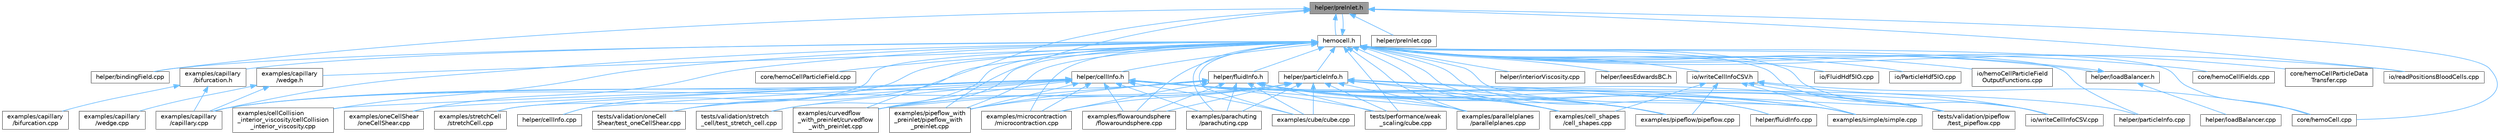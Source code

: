 digraph "helper/preInlet.h"
{
 // LATEX_PDF_SIZE
  bgcolor="transparent";
  edge [fontname=Helvetica,fontsize=10,labelfontname=Helvetica,labelfontsize=10];
  node [fontname=Helvetica,fontsize=10,shape=box,height=0.2,width=0.4];
  Node1 [id="Node000001",label="helper/preInlet.h",height=0.2,width=0.4,color="gray40", fillcolor="grey60", style="filled", fontcolor="black",tooltip=" "];
  Node1 -> Node2 [id="edge1_Node000001_Node000002",dir="back",color="steelblue1",style="solid",tooltip=" "];
  Node2 [id="Node000002",label="core/hemoCell.cpp",height=0.2,width=0.4,color="grey40", fillcolor="white", style="filled",URL="$hemoCell_8cpp.html",tooltip=" "];
  Node1 -> Node3 [id="edge2_Node000001_Node000003",dir="back",color="steelblue1",style="solid",tooltip=" "];
  Node3 [id="Node000003",label="examples/curvedflow\l_with_preinlet/curvedflow\l_with_preinlet.cpp",height=0.2,width=0.4,color="grey40", fillcolor="white", style="filled",URL="$curvedflow__with__preinlet_8cpp.html",tooltip=" "];
  Node1 -> Node4 [id="edge3_Node000001_Node000004",dir="back",color="steelblue1",style="solid",tooltip=" "];
  Node4 [id="Node000004",label="examples/pipeflow_with\l_preinlet/pipeflow_with\l_preinlet.cpp",height=0.2,width=0.4,color="grey40", fillcolor="white", style="filled",URL="$pipeflow__with__preinlet_8cpp.html",tooltip=" "];
  Node1 -> Node5 [id="edge4_Node000001_Node000005",dir="back",color="steelblue1",style="solid",tooltip=" "];
  Node5 [id="Node000005",label="helper/bindingField.cpp",height=0.2,width=0.4,color="grey40", fillcolor="white", style="filled",URL="$bindingField_8cpp.html",tooltip=" "];
  Node1 -> Node6 [id="edge5_Node000001_Node000006",dir="back",color="steelblue1",style="solid",tooltip=" "];
  Node6 [id="Node000006",label="helper/preInlet.cpp",height=0.2,width=0.4,color="grey40", fillcolor="white", style="filled",URL="$preInlet_8cpp.html",tooltip=" "];
  Node1 -> Node7 [id="edge6_Node000001_Node000007",dir="back",color="steelblue1",style="solid",tooltip=" "];
  Node7 [id="Node000007",label="hemocell.h",height=0.2,width=0.4,color="grey40", fillcolor="white", style="filled",URL="$hemocell_8h.html",tooltip=" "];
  Node7 -> Node2 [id="edge7_Node000007_Node000002",dir="back",color="steelblue1",style="solid",tooltip=" "];
  Node7 -> Node8 [id="edge8_Node000007_Node000008",dir="back",color="steelblue1",style="solid",tooltip=" "];
  Node8 [id="Node000008",label="core/hemoCellFields.cpp",height=0.2,width=0.4,color="grey40", fillcolor="white", style="filled",URL="$hemoCellFields_8cpp.html",tooltip=" "];
  Node7 -> Node9 [id="edge9_Node000007_Node000009",dir="back",color="steelblue1",style="solid",tooltip=" "];
  Node9 [id="Node000009",label="core/hemoCellParticleData\lTransfer.cpp",height=0.2,width=0.4,color="grey40", fillcolor="white", style="filled",URL="$hemoCellParticleDataTransfer_8cpp.html",tooltip=" "];
  Node7 -> Node10 [id="edge10_Node000007_Node000010",dir="back",color="steelblue1",style="solid",tooltip=" "];
  Node10 [id="Node000010",label="core/hemoCellParticleField.cpp",height=0.2,width=0.4,color="grey40", fillcolor="white", style="filled",URL="$hemoCellParticleField_8cpp.html",tooltip=" "];
  Node7 -> Node11 [id="edge11_Node000007_Node000011",dir="back",color="steelblue1",style="solid",tooltip=" "];
  Node11 [id="Node000011",label="examples/capillary\l/bifurcation.h",height=0.2,width=0.4,color="grey40", fillcolor="white", style="filled",URL="$bifurcation_8h.html",tooltip=" "];
  Node11 -> Node12 [id="edge12_Node000011_Node000012",dir="back",color="steelblue1",style="solid",tooltip=" "];
  Node12 [id="Node000012",label="examples/capillary\l/bifurcation.cpp",height=0.2,width=0.4,color="grey40", fillcolor="white", style="filled",URL="$bifurcation_8cpp.html",tooltip=" "];
  Node11 -> Node13 [id="edge13_Node000011_Node000013",dir="back",color="steelblue1",style="solid",tooltip=" "];
  Node13 [id="Node000013",label="examples/capillary\l/capillary.cpp",height=0.2,width=0.4,color="grey40", fillcolor="white", style="filled",URL="$capillary_8cpp.html",tooltip=" "];
  Node7 -> Node13 [id="edge14_Node000007_Node000013",dir="back",color="steelblue1",style="solid",tooltip=" "];
  Node7 -> Node14 [id="edge15_Node000007_Node000014",dir="back",color="steelblue1",style="solid",tooltip=" "];
  Node14 [id="Node000014",label="examples/capillary\l/wedge.h",height=0.2,width=0.4,color="grey40", fillcolor="white", style="filled",URL="$wedge_8h.html",tooltip=" "];
  Node14 -> Node13 [id="edge16_Node000014_Node000013",dir="back",color="steelblue1",style="solid",tooltip=" "];
  Node14 -> Node15 [id="edge17_Node000014_Node000015",dir="back",color="steelblue1",style="solid",tooltip=" "];
  Node15 [id="Node000015",label="examples/capillary\l/wedge.cpp",height=0.2,width=0.4,color="grey40", fillcolor="white", style="filled",URL="$wedge_8cpp.html",tooltip=" "];
  Node7 -> Node16 [id="edge18_Node000007_Node000016",dir="back",color="steelblue1",style="solid",tooltip=" "];
  Node16 [id="Node000016",label="examples/cellCollision\l_interior_viscosity/cellCollision\l_interior_viscosity.cpp",height=0.2,width=0.4,color="grey40", fillcolor="white", style="filled",URL="$cellCollision__interior__viscosity_8cpp.html",tooltip=" "];
  Node7 -> Node17 [id="edge19_Node000007_Node000017",dir="back",color="steelblue1",style="solid",tooltip=" "];
  Node17 [id="Node000017",label="examples/cell_shapes\l/cell_shapes.cpp",height=0.2,width=0.4,color="grey40", fillcolor="white", style="filled",URL="$cell__shapes_8cpp.html",tooltip=" "];
  Node7 -> Node18 [id="edge20_Node000007_Node000018",dir="back",color="steelblue1",style="solid",tooltip=" "];
  Node18 [id="Node000018",label="examples/cube/cube.cpp",height=0.2,width=0.4,color="grey40", fillcolor="white", style="filled",URL="$examples_2cube_2cube_8cpp.html",tooltip=" "];
  Node7 -> Node3 [id="edge21_Node000007_Node000003",dir="back",color="steelblue1",style="solid",tooltip=" "];
  Node7 -> Node19 [id="edge22_Node000007_Node000019",dir="back",color="steelblue1",style="solid",tooltip=" "];
  Node19 [id="Node000019",label="examples/flowaroundsphere\l/flowaroundsphere.cpp",height=0.2,width=0.4,color="grey40", fillcolor="white", style="filled",URL="$flowaroundsphere_8cpp.html",tooltip=" "];
  Node7 -> Node20 [id="edge23_Node000007_Node000020",dir="back",color="steelblue1",style="solid",tooltip=" "];
  Node20 [id="Node000020",label="examples/microcontraction\l/microcontraction.cpp",height=0.2,width=0.4,color="grey40", fillcolor="white", style="filled",URL="$microcontraction_8cpp.html",tooltip=" "];
  Node7 -> Node21 [id="edge24_Node000007_Node000021",dir="back",color="steelblue1",style="solid",tooltip=" "];
  Node21 [id="Node000021",label="examples/oneCellShear\l/oneCellShear.cpp",height=0.2,width=0.4,color="grey40", fillcolor="white", style="filled",URL="$oneCellShear_8cpp.html",tooltip=" "];
  Node7 -> Node22 [id="edge25_Node000007_Node000022",dir="back",color="steelblue1",style="solid",tooltip=" "];
  Node22 [id="Node000022",label="examples/parachuting\l/parachuting.cpp",height=0.2,width=0.4,color="grey40", fillcolor="white", style="filled",URL="$parachuting_8cpp.html",tooltip=" "];
  Node7 -> Node23 [id="edge26_Node000007_Node000023",dir="back",color="steelblue1",style="solid",tooltip=" "];
  Node23 [id="Node000023",label="examples/parallelplanes\l/parallelplanes.cpp",height=0.2,width=0.4,color="grey40", fillcolor="white", style="filled",URL="$parallelplanes_8cpp.html",tooltip=" "];
  Node7 -> Node24 [id="edge27_Node000007_Node000024",dir="back",color="steelblue1",style="solid",tooltip=" "];
  Node24 [id="Node000024",label="examples/pipeflow/pipeflow.cpp",height=0.2,width=0.4,color="grey40", fillcolor="white", style="filled",URL="$pipeflow_8cpp.html",tooltip=" "];
  Node7 -> Node4 [id="edge28_Node000007_Node000004",dir="back",color="steelblue1",style="solid",tooltip=" "];
  Node7 -> Node25 [id="edge29_Node000007_Node000025",dir="back",color="steelblue1",style="solid",tooltip=" "];
  Node25 [id="Node000025",label="examples/simple/simple.cpp",height=0.2,width=0.4,color="grey40", fillcolor="white", style="filled",URL="$simple_8cpp.html",tooltip=" "];
  Node7 -> Node26 [id="edge30_Node000007_Node000026",dir="back",color="steelblue1",style="solid",tooltip=" "];
  Node26 [id="Node000026",label="examples/stretchCell\l/stretchCell.cpp",height=0.2,width=0.4,color="grey40", fillcolor="white", style="filled",URL="$stretchCell_8cpp.html",tooltip=" "];
  Node7 -> Node5 [id="edge31_Node000007_Node000005",dir="back",color="steelblue1",style="solid",tooltip=" "];
  Node7 -> Node27 [id="edge32_Node000007_Node000027",dir="back",color="steelblue1",style="solid",tooltip=" "];
  Node27 [id="Node000027",label="helper/cellInfo.cpp",height=0.2,width=0.4,color="grey40", fillcolor="white", style="filled",URL="$cellInfo_8cpp.html",tooltip=" "];
  Node7 -> Node28 [id="edge33_Node000007_Node000028",dir="back",color="steelblue1",style="solid",tooltip=" "];
  Node28 [id="Node000028",label="helper/cellInfo.h",height=0.2,width=0.4,color="grey40", fillcolor="white", style="filled",URL="$cellInfo_8h.html",tooltip=" "];
  Node28 -> Node13 [id="edge34_Node000028_Node000013",dir="back",color="steelblue1",style="solid",tooltip=" "];
  Node28 -> Node16 [id="edge35_Node000028_Node000016",dir="back",color="steelblue1",style="solid",tooltip=" "];
  Node28 -> Node17 [id="edge36_Node000028_Node000017",dir="back",color="steelblue1",style="solid",tooltip=" "];
  Node28 -> Node18 [id="edge37_Node000028_Node000018",dir="back",color="steelblue1",style="solid",tooltip=" "];
  Node28 -> Node3 [id="edge38_Node000028_Node000003",dir="back",color="steelblue1",style="solid",tooltip=" "];
  Node28 -> Node19 [id="edge39_Node000028_Node000019",dir="back",color="steelblue1",style="solid",tooltip=" "];
  Node28 -> Node20 [id="edge40_Node000028_Node000020",dir="back",color="steelblue1",style="solid",tooltip=" "];
  Node28 -> Node21 [id="edge41_Node000028_Node000021",dir="back",color="steelblue1",style="solid",tooltip=" "];
  Node28 -> Node22 [id="edge42_Node000028_Node000022",dir="back",color="steelblue1",style="solid",tooltip=" "];
  Node28 -> Node23 [id="edge43_Node000028_Node000023",dir="back",color="steelblue1",style="solid",tooltip=" "];
  Node28 -> Node24 [id="edge44_Node000028_Node000024",dir="back",color="steelblue1",style="solid",tooltip=" "];
  Node28 -> Node4 [id="edge45_Node000028_Node000004",dir="back",color="steelblue1",style="solid",tooltip=" "];
  Node28 -> Node25 [id="edge46_Node000028_Node000025",dir="back",color="steelblue1",style="solid",tooltip=" "];
  Node28 -> Node26 [id="edge47_Node000028_Node000026",dir="back",color="steelblue1",style="solid",tooltip=" "];
  Node28 -> Node27 [id="edge48_Node000028_Node000027",dir="back",color="steelblue1",style="solid",tooltip=" "];
  Node28 -> Node29 [id="edge49_Node000028_Node000029",dir="back",color="steelblue1",style="solid",tooltip=" "];
  Node29 [id="Node000029",label="io/writeCellInfoCSV.cpp",height=0.2,width=0.4,color="grey40", fillcolor="white", style="filled",URL="$writeCellInfoCSV_8cpp.html",tooltip=" "];
  Node28 -> Node30 [id="edge50_Node000028_Node000030",dir="back",color="steelblue1",style="solid",tooltip=" "];
  Node30 [id="Node000030",label="tests/performance/weak\l_scaling/cube.cpp",height=0.2,width=0.4,color="grey40", fillcolor="white", style="filled",URL="$tests_2performance_2weak__scaling_2cube_8cpp.html",tooltip=" "];
  Node28 -> Node31 [id="edge51_Node000028_Node000031",dir="back",color="steelblue1",style="solid",tooltip=" "];
  Node31 [id="Node000031",label="tests/validation/oneCell\lShear/test_oneCellShear.cpp",height=0.2,width=0.4,color="grey40", fillcolor="white", style="filled",URL="$test__oneCellShear_8cpp.html",tooltip=" "];
  Node28 -> Node32 [id="edge52_Node000028_Node000032",dir="back",color="steelblue1",style="solid",tooltip=" "];
  Node32 [id="Node000032",label="tests/validation/pipeflow\l/test_pipeflow.cpp",height=0.2,width=0.4,color="grey40", fillcolor="white", style="filled",URL="$test__pipeflow_8cpp.html",tooltip=" "];
  Node28 -> Node33 [id="edge53_Node000028_Node000033",dir="back",color="steelblue1",style="solid",tooltip=" "];
  Node33 [id="Node000033",label="tests/validation/stretch\l_cell/test_stretch_cell.cpp",height=0.2,width=0.4,color="grey40", fillcolor="white", style="filled",URL="$test__stretch__cell_8cpp.html",tooltip=" "];
  Node7 -> Node34 [id="edge54_Node000007_Node000034",dir="back",color="steelblue1",style="solid",tooltip=" "];
  Node34 [id="Node000034",label="helper/fluidInfo.cpp",height=0.2,width=0.4,color="grey40", fillcolor="white", style="filled",URL="$fluidInfo_8cpp.html",tooltip=" "];
  Node7 -> Node35 [id="edge55_Node000007_Node000035",dir="back",color="steelblue1",style="solid",tooltip=" "];
  Node35 [id="Node000035",label="helper/fluidInfo.h",height=0.2,width=0.4,color="grey40", fillcolor="white", style="filled",URL="$fluidInfo_8h.html",tooltip=" "];
  Node35 -> Node13 [id="edge56_Node000035_Node000013",dir="back",color="steelblue1",style="solid",tooltip=" "];
  Node35 -> Node17 [id="edge57_Node000035_Node000017",dir="back",color="steelblue1",style="solid",tooltip=" "];
  Node35 -> Node18 [id="edge58_Node000035_Node000018",dir="back",color="steelblue1",style="solid",tooltip=" "];
  Node35 -> Node3 [id="edge59_Node000035_Node000003",dir="back",color="steelblue1",style="solid",tooltip=" "];
  Node35 -> Node19 [id="edge60_Node000035_Node000019",dir="back",color="steelblue1",style="solid",tooltip=" "];
  Node35 -> Node20 [id="edge61_Node000035_Node000020",dir="back",color="steelblue1",style="solid",tooltip=" "];
  Node35 -> Node22 [id="edge62_Node000035_Node000022",dir="back",color="steelblue1",style="solid",tooltip=" "];
  Node35 -> Node23 [id="edge63_Node000035_Node000023",dir="back",color="steelblue1",style="solid",tooltip=" "];
  Node35 -> Node24 [id="edge64_Node000035_Node000024",dir="back",color="steelblue1",style="solid",tooltip=" "];
  Node35 -> Node4 [id="edge65_Node000035_Node000004",dir="back",color="steelblue1",style="solid",tooltip=" "];
  Node35 -> Node25 [id="edge66_Node000035_Node000025",dir="back",color="steelblue1",style="solid",tooltip=" "];
  Node35 -> Node34 [id="edge67_Node000035_Node000034",dir="back",color="steelblue1",style="solid",tooltip=" "];
  Node35 -> Node30 [id="edge68_Node000035_Node000030",dir="back",color="steelblue1",style="solid",tooltip=" "];
  Node35 -> Node32 [id="edge69_Node000035_Node000032",dir="back",color="steelblue1",style="solid",tooltip=" "];
  Node7 -> Node36 [id="edge70_Node000007_Node000036",dir="back",color="steelblue1",style="solid",tooltip=" "];
  Node36 [id="Node000036",label="helper/interiorViscosity.cpp",height=0.2,width=0.4,color="grey40", fillcolor="white", style="filled",URL="$interiorViscosity_8cpp.html",tooltip=" "];
  Node7 -> Node37 [id="edge71_Node000007_Node000037",dir="back",color="steelblue1",style="solid",tooltip=" "];
  Node37 [id="Node000037",label="helper/leesEdwardsBC.h",height=0.2,width=0.4,color="grey40", fillcolor="white", style="filled",URL="$leesEdwardsBC_8h.html",tooltip=" "];
  Node7 -> Node38 [id="edge72_Node000007_Node000038",dir="back",color="steelblue1",style="solid",tooltip=" "];
  Node38 [id="Node000038",label="helper/loadBalancer.h",height=0.2,width=0.4,color="grey40", fillcolor="white", style="filled",URL="$loadBalancer_8h.html",tooltip=" "];
  Node38 -> Node39 [id="edge73_Node000038_Node000039",dir="back",color="steelblue1",style="solid",tooltip=" "];
  Node39 [id="Node000039",label="helper/loadBalancer.cpp",height=0.2,width=0.4,color="grey40", fillcolor="white", style="filled",URL="$loadBalancer_8cpp.html",tooltip=" "];
  Node38 -> Node7 [id="edge74_Node000038_Node000007",dir="back",color="steelblue1",style="solid",tooltip=" "];
  Node7 -> Node40 [id="edge75_Node000007_Node000040",dir="back",color="steelblue1",style="solid",tooltip=" "];
  Node40 [id="Node000040",label="helper/particleInfo.cpp",height=0.2,width=0.4,color="grey40", fillcolor="white", style="filled",URL="$particleInfo_8cpp.html",tooltip=" "];
  Node7 -> Node41 [id="edge76_Node000007_Node000041",dir="back",color="steelblue1",style="solid",tooltip=" "];
  Node41 [id="Node000041",label="helper/particleInfo.h",height=0.2,width=0.4,color="grey40", fillcolor="white", style="filled",URL="$particleInfo_8h.html",tooltip=" "];
  Node41 -> Node13 [id="edge77_Node000041_Node000013",dir="back",color="steelblue1",style="solid",tooltip=" "];
  Node41 -> Node17 [id="edge78_Node000041_Node000017",dir="back",color="steelblue1",style="solid",tooltip=" "];
  Node41 -> Node18 [id="edge79_Node000041_Node000018",dir="back",color="steelblue1",style="solid",tooltip=" "];
  Node41 -> Node3 [id="edge80_Node000041_Node000003",dir="back",color="steelblue1",style="solid",tooltip=" "];
  Node41 -> Node19 [id="edge81_Node000041_Node000019",dir="back",color="steelblue1",style="solid",tooltip=" "];
  Node41 -> Node20 [id="edge82_Node000041_Node000020",dir="back",color="steelblue1",style="solid",tooltip=" "];
  Node41 -> Node22 [id="edge83_Node000041_Node000022",dir="back",color="steelblue1",style="solid",tooltip=" "];
  Node41 -> Node23 [id="edge84_Node000041_Node000023",dir="back",color="steelblue1",style="solid",tooltip=" "];
  Node41 -> Node24 [id="edge85_Node000041_Node000024",dir="back",color="steelblue1",style="solid",tooltip=" "];
  Node41 -> Node4 [id="edge86_Node000041_Node000004",dir="back",color="steelblue1",style="solid",tooltip=" "];
  Node41 -> Node25 [id="edge87_Node000041_Node000025",dir="back",color="steelblue1",style="solid",tooltip=" "];
  Node41 -> Node40 [id="edge88_Node000041_Node000040",dir="back",color="steelblue1",style="solid",tooltip=" "];
  Node41 -> Node30 [id="edge89_Node000041_Node000030",dir="back",color="steelblue1",style="solid",tooltip=" "];
  Node41 -> Node32 [id="edge90_Node000041_Node000032",dir="back",color="steelblue1",style="solid",tooltip=" "];
  Node7 -> Node1 [id="edge91_Node000007_Node000001",dir="back",color="steelblue1",style="solid",tooltip=" "];
  Node7 -> Node42 [id="edge92_Node000007_Node000042",dir="back",color="steelblue1",style="solid",tooltip=" "];
  Node42 [id="Node000042",label="io/FluidHdf5IO.cpp",height=0.2,width=0.4,color="grey40", fillcolor="white", style="filled",URL="$FluidHdf5IO_8cpp.html",tooltip=" "];
  Node7 -> Node43 [id="edge93_Node000007_Node000043",dir="back",color="steelblue1",style="solid",tooltip=" "];
  Node43 [id="Node000043",label="io/ParticleHdf5IO.cpp",height=0.2,width=0.4,color="grey40", fillcolor="white", style="filled",URL="$ParticleHdf5IO_8cpp.html",tooltip=" "];
  Node7 -> Node44 [id="edge94_Node000007_Node000044",dir="back",color="steelblue1",style="solid",tooltip=" "];
  Node44 [id="Node000044",label="io/hemoCellParticleField\lOutputFunctions.cpp",height=0.2,width=0.4,color="grey40", fillcolor="white", style="filled",URL="$hemoCellParticleFieldOutputFunctions_8cpp.html",tooltip=" "];
  Node7 -> Node45 [id="edge95_Node000007_Node000045",dir="back",color="steelblue1",style="solid",tooltip=" "];
  Node45 [id="Node000045",label="io/readPositionsBloodCells.cpp",height=0.2,width=0.4,color="grey40", fillcolor="white", style="filled",URL="$readPositionsBloodCells_8cpp.html",tooltip=" "];
  Node7 -> Node29 [id="edge96_Node000007_Node000029",dir="back",color="steelblue1",style="solid",tooltip=" "];
  Node7 -> Node46 [id="edge97_Node000007_Node000046",dir="back",color="steelblue1",style="solid",tooltip=" "];
  Node46 [id="Node000046",label="io/writeCellInfoCSV.h",height=0.2,width=0.4,color="grey40", fillcolor="white", style="filled",URL="$writeCellInfoCSV_8h.html",tooltip=" "];
  Node46 -> Node2 [id="edge98_Node000046_Node000002",dir="back",color="steelblue1",style="solid",tooltip=" "];
  Node46 -> Node17 [id="edge99_Node000046_Node000017",dir="back",color="steelblue1",style="solid",tooltip=" "];
  Node46 -> Node24 [id="edge100_Node000046_Node000024",dir="back",color="steelblue1",style="solid",tooltip=" "];
  Node46 -> Node25 [id="edge101_Node000046_Node000025",dir="back",color="steelblue1",style="solid",tooltip=" "];
  Node46 -> Node29 [id="edge102_Node000046_Node000029",dir="back",color="steelblue1",style="solid",tooltip=" "];
  Node46 -> Node32 [id="edge103_Node000046_Node000032",dir="back",color="steelblue1",style="solid",tooltip=" "];
  Node7 -> Node30 [id="edge104_Node000007_Node000030",dir="back",color="steelblue1",style="solid",tooltip=" "];
  Node7 -> Node31 [id="edge105_Node000007_Node000031",dir="back",color="steelblue1",style="solid",tooltip=" "];
  Node7 -> Node32 [id="edge106_Node000007_Node000032",dir="back",color="steelblue1",style="solid",tooltip=" "];
  Node7 -> Node33 [id="edge107_Node000007_Node000033",dir="back",color="steelblue1",style="solid",tooltip=" "];
  Node1 -> Node45 [id="edge108_Node000001_Node000045",dir="back",color="steelblue1",style="solid",tooltip=" "];
}

